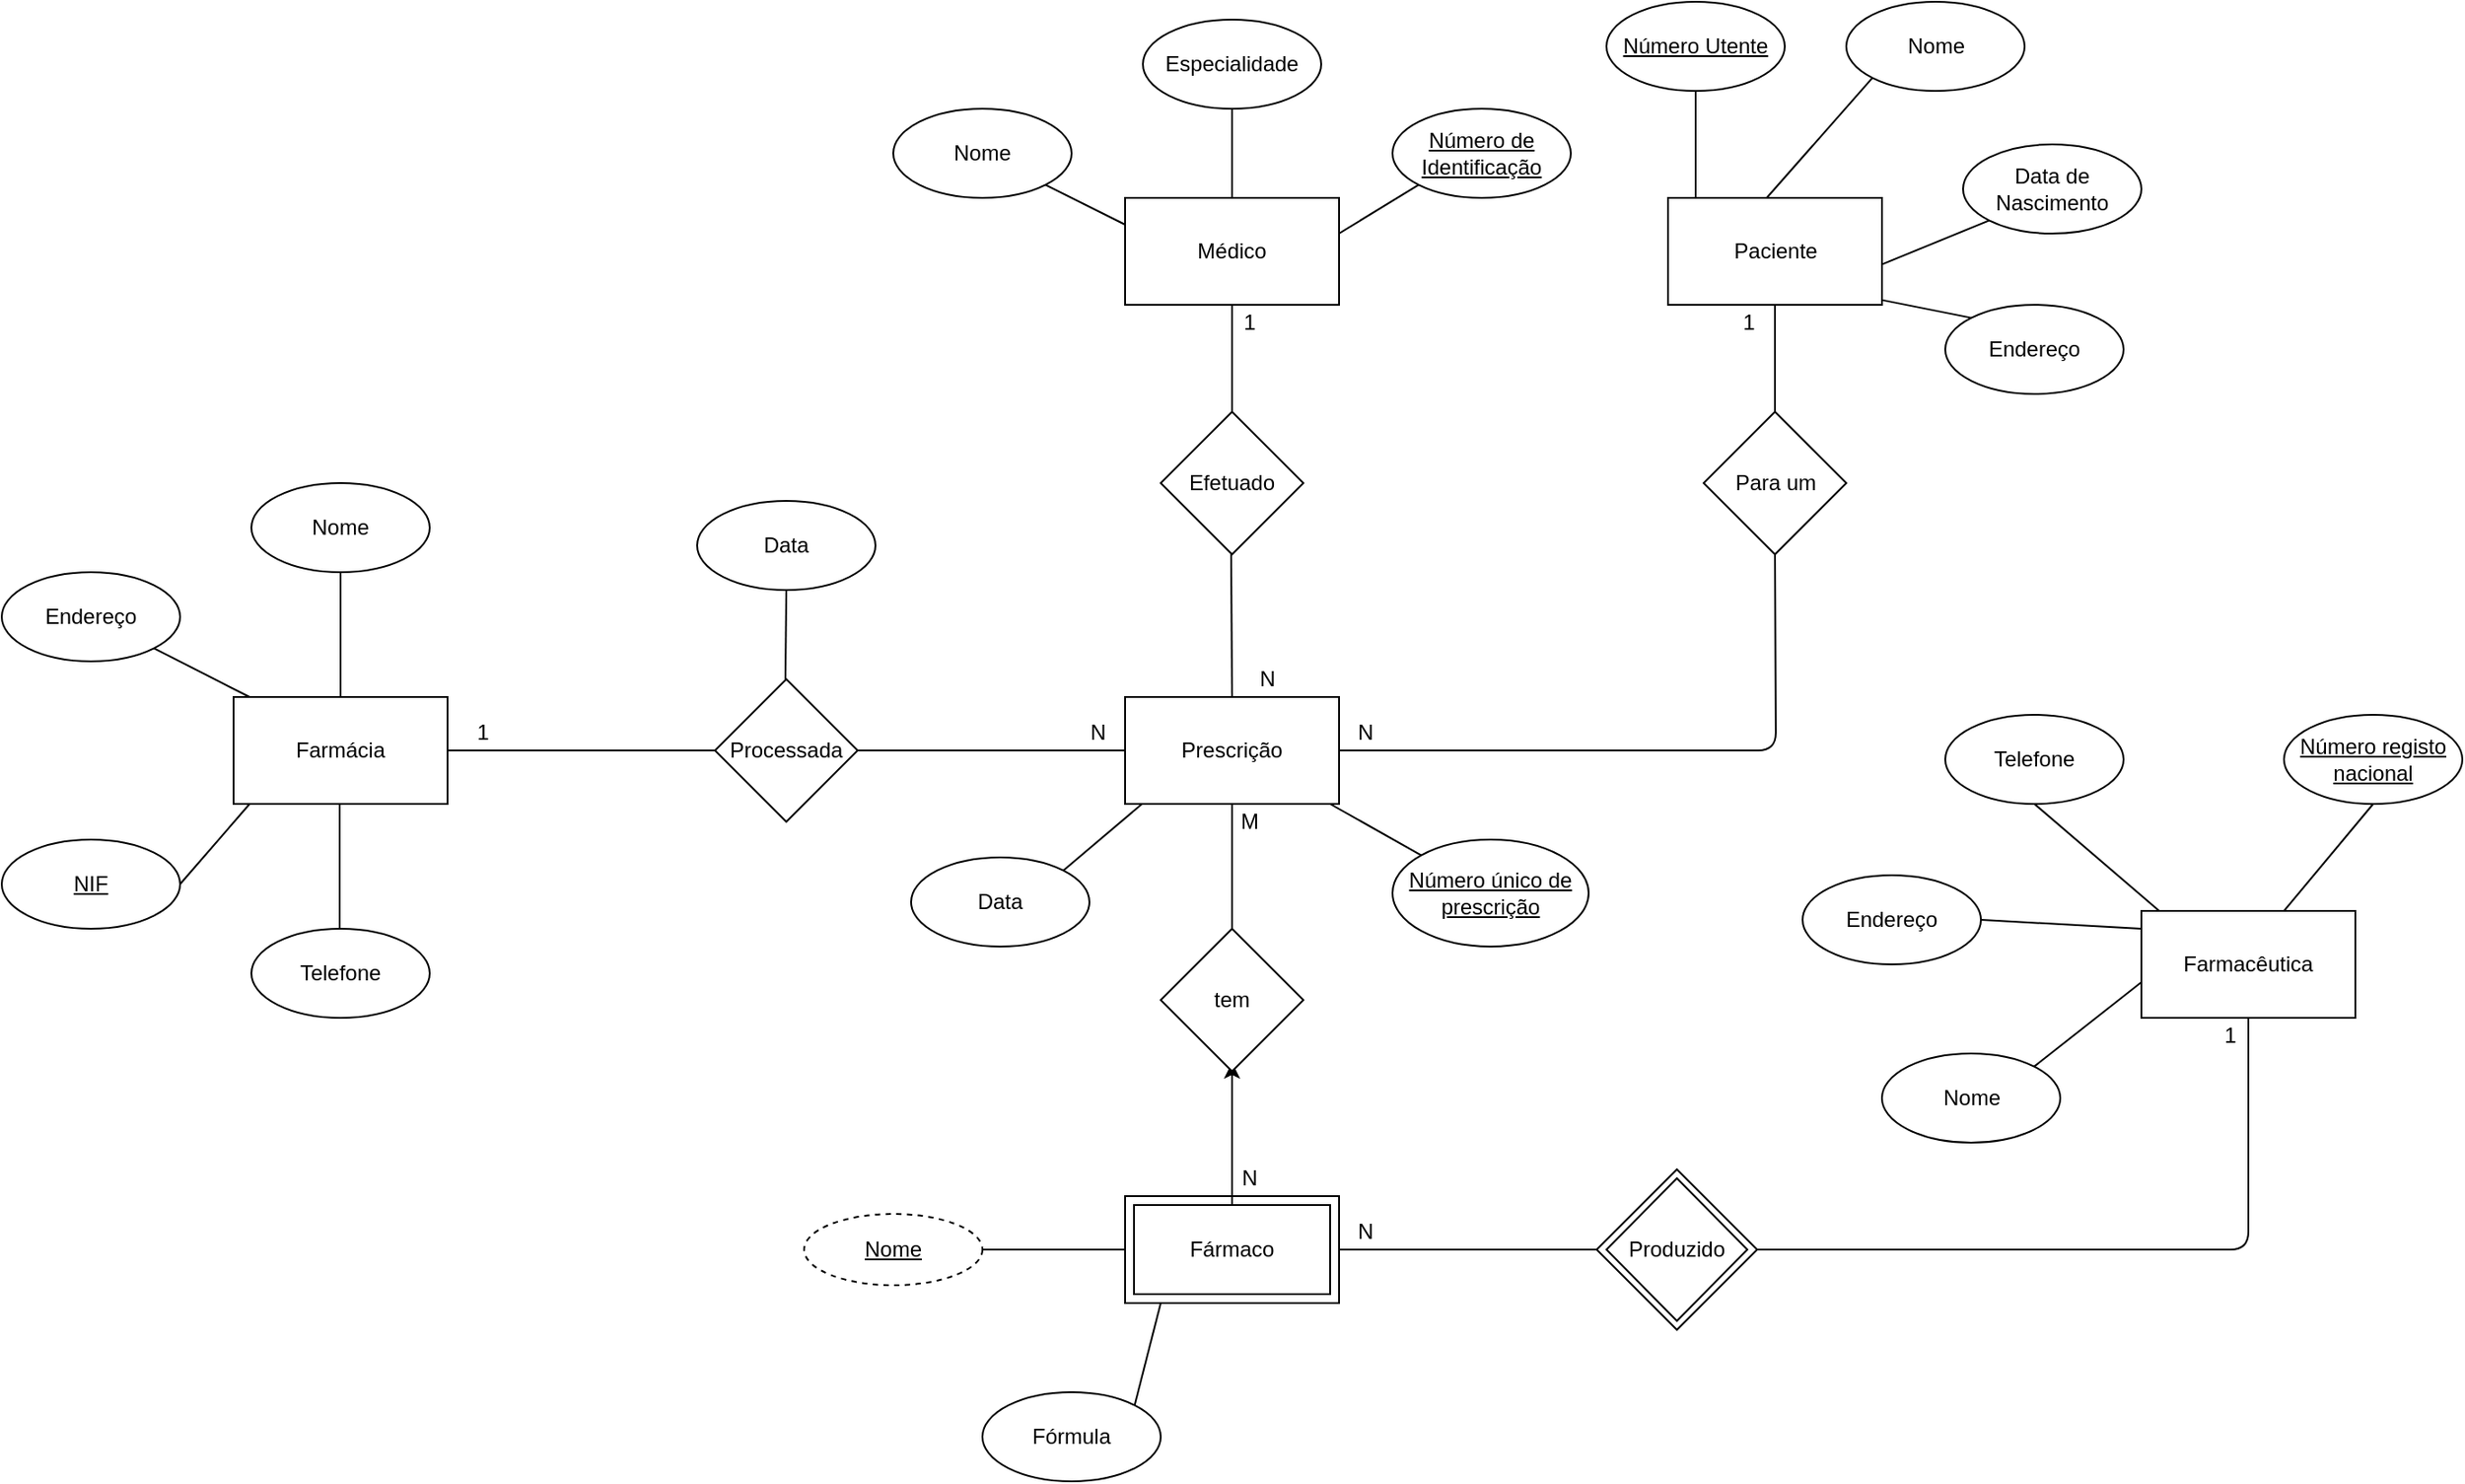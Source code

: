 <mxfile version="12.8.2"><diagram id="C5RBs43oDa-KdzZeNtuy" name="Page-1"><mxGraphModel dx="1897" dy="2467" grid="1" gridSize="10" guides="1" tooltips="1" connect="1" arrows="1" fold="1" page="1" pageScale="1" pageWidth="827" pageHeight="1169" math="0" shadow="0"><root><mxCell id="WIyWlLk6GJQsqaUBKTNV-0"/><mxCell id="WIyWlLk6GJQsqaUBKTNV-1" parent="WIyWlLk6GJQsqaUBKTNV-0"/><mxCell id="dhPB-NhiRPBDBfRaHhW--12" value="" style="rhombus;whiteSpace=wrap;html=1;" parent="WIyWlLk6GJQsqaUBKTNV-1" vertex="1"><mxGeometry x="594.5" y="635" width="90" height="90" as="geometry"/></mxCell><mxCell id="dhPB-NhiRPBDBfRaHhW--8" value="" style="rounded=0;whiteSpace=wrap;html=1;" parent="WIyWlLk6GJQsqaUBKTNV-1" vertex="1"><mxGeometry x="330" y="650" width="120" height="60" as="geometry"/></mxCell><mxCell id="jXaq-jcEUYS-jCyz0ySM-2" value="" style="edgeStyle=orthogonalEdgeStyle;rounded=0;orthogonalLoop=1;jettySize=auto;html=1;" edge="1" parent="WIyWlLk6GJQsqaUBKTNV-1" source="dhPB-NhiRPBDBfRaHhW--10"><mxGeometry relative="1" as="geometry"><mxPoint x="390" y="575" as="targetPoint"/></mxGeometry></mxCell><mxCell id="dhPB-NhiRPBDBfRaHhW--10" value="Fármaco" style="rounded=0;whiteSpace=wrap;html=1;" parent="WIyWlLk6GJQsqaUBKTNV-1" vertex="1"><mxGeometry x="335" y="655" width="110" height="50" as="geometry"/></mxCell><mxCell id="dhPB-NhiRPBDBfRaHhW--0" value="Médico" style="rounded=0;whiteSpace=wrap;html=1;" parent="WIyWlLk6GJQsqaUBKTNV-1" vertex="1"><mxGeometry x="330" y="90" width="120" height="60" as="geometry"/></mxCell><mxCell id="dhPB-NhiRPBDBfRaHhW--1" value="Efetuado" style="rhombus;whiteSpace=wrap;html=1;" parent="WIyWlLk6GJQsqaUBKTNV-1" vertex="1"><mxGeometry x="350" y="210" width="80" height="80" as="geometry"/></mxCell><mxCell id="dhPB-NhiRPBDBfRaHhW--2" value="" style="endArrow=none;html=1;exitX=0.5;exitY=0;exitDx=0;exitDy=0;" parent="WIyWlLk6GJQsqaUBKTNV-1" source="dhPB-NhiRPBDBfRaHhW--1" edge="1"><mxGeometry width="50" height="50" relative="1" as="geometry"><mxPoint x="340" y="200" as="sourcePoint"/><mxPoint x="390" y="150" as="targetPoint"/></mxGeometry></mxCell><mxCell id="dhPB-NhiRPBDBfRaHhW--4" value="Prescrição" style="rounded=0;whiteSpace=wrap;html=1;" parent="WIyWlLk6GJQsqaUBKTNV-1" vertex="1"><mxGeometry x="330" y="370" width="120" height="60" as="geometry"/></mxCell><mxCell id="dhPB-NhiRPBDBfRaHhW--5" value="" style="endArrow=none;html=1;exitX=0.5;exitY=0;exitDx=0;exitDy=0;" parent="WIyWlLk6GJQsqaUBKTNV-1" source="dhPB-NhiRPBDBfRaHhW--4" edge="1"><mxGeometry width="50" height="50" relative="1" as="geometry"><mxPoint x="389.5" y="350" as="sourcePoint"/><mxPoint x="389.5" y="290" as="targetPoint"/></mxGeometry></mxCell><mxCell id="dhPB-NhiRPBDBfRaHhW--6" value="tem" style="rhombus;whiteSpace=wrap;html=1;" parent="WIyWlLk6GJQsqaUBKTNV-1" vertex="1"><mxGeometry x="350" y="500" width="80" height="80" as="geometry"/></mxCell><mxCell id="dhPB-NhiRPBDBfRaHhW--7" value="" style="endArrow=none;html=1;exitX=0.5;exitY=0;exitDx=0;exitDy=0;" parent="WIyWlLk6GJQsqaUBKTNV-1" source="dhPB-NhiRPBDBfRaHhW--6" edge="1"><mxGeometry width="50" height="50" relative="1" as="geometry"><mxPoint x="340" y="480" as="sourcePoint"/><mxPoint x="390" y="430" as="targetPoint"/></mxGeometry></mxCell><mxCell id="dhPB-NhiRPBDBfRaHhW--9" value="" style="endArrow=none;html=1;exitX=0.5;exitY=0;exitDx=0;exitDy=0;" parent="WIyWlLk6GJQsqaUBKTNV-1" source="dhPB-NhiRPBDBfRaHhW--8" edge="1"><mxGeometry width="50" height="50" relative="1" as="geometry"><mxPoint x="340" y="630" as="sourcePoint"/><mxPoint x="390" y="580" as="targetPoint"/></mxGeometry></mxCell><mxCell id="dhPB-NhiRPBDBfRaHhW--11" value="Produzido" style="rhombus;whiteSpace=wrap;html=1;" parent="WIyWlLk6GJQsqaUBKTNV-1" vertex="1"><mxGeometry x="600" y="640" width="79" height="80" as="geometry"/></mxCell><mxCell id="dhPB-NhiRPBDBfRaHhW--15" value="" style="endArrow=none;html=1;entryX=0;entryY=0.5;entryDx=0;entryDy=0;exitX=1;exitY=0.5;exitDx=0;exitDy=0;" parent="WIyWlLk6GJQsqaUBKTNV-1" source="dhPB-NhiRPBDBfRaHhW--8" target="dhPB-NhiRPBDBfRaHhW--12" edge="1"><mxGeometry width="50" height="50" relative="1" as="geometry"><mxPoint x="430" y="540" as="sourcePoint"/><mxPoint x="480" y="490" as="targetPoint"/></mxGeometry></mxCell><mxCell id="dhPB-NhiRPBDBfRaHhW--16" value="Farmacêutica" style="rounded=0;whiteSpace=wrap;html=1;" parent="WIyWlLk6GJQsqaUBKTNV-1" vertex="1"><mxGeometry x="900" y="490" width="120" height="60" as="geometry"/></mxCell><mxCell id="dhPB-NhiRPBDBfRaHhW--17" value="" style="endArrow=none;html=1;entryX=0.5;entryY=1;entryDx=0;entryDy=0;exitX=1;exitY=0.5;exitDx=0;exitDy=0;" parent="WIyWlLk6GJQsqaUBKTNV-1" source="dhPB-NhiRPBDBfRaHhW--12" target="dhPB-NhiRPBDBfRaHhW--16" edge="1"><mxGeometry width="50" height="50" relative="1" as="geometry"><mxPoint x="634.5" y="540" as="sourcePoint"/><mxPoint x="684.5" y="490" as="targetPoint"/><Array as="points"><mxPoint x="960" y="680"/></Array></mxGeometry></mxCell><mxCell id="dhPB-NhiRPBDBfRaHhW--18" value="Paciente" style="rounded=0;whiteSpace=wrap;html=1;" parent="WIyWlLk6GJQsqaUBKTNV-1" vertex="1"><mxGeometry x="634.5" y="90" width="120" height="60" as="geometry"/></mxCell><mxCell id="dhPB-NhiRPBDBfRaHhW--22" value="Para um" style="rhombus;whiteSpace=wrap;html=1;" parent="WIyWlLk6GJQsqaUBKTNV-1" vertex="1"><mxGeometry x="654.5" y="210" width="80" height="80" as="geometry"/></mxCell><mxCell id="dhPB-NhiRPBDBfRaHhW--24" value="" style="endArrow=none;html=1;entryX=0.5;entryY=1;entryDx=0;entryDy=0;" parent="WIyWlLk6GJQsqaUBKTNV-1" target="dhPB-NhiRPBDBfRaHhW--22" edge="1"><mxGeometry width="50" height="50" relative="1" as="geometry"><mxPoint x="450" y="400" as="sourcePoint"/><mxPoint x="500" y="350" as="targetPoint"/><Array as="points"><mxPoint x="695" y="400"/></Array></mxGeometry></mxCell><mxCell id="dhPB-NhiRPBDBfRaHhW--25" value="" style="endArrow=none;html=1;exitX=0.5;exitY=0;exitDx=0;exitDy=0;entryX=0.5;entryY=1;entryDx=0;entryDy=0;" parent="WIyWlLk6GJQsqaUBKTNV-1" source="dhPB-NhiRPBDBfRaHhW--22" target="dhPB-NhiRPBDBfRaHhW--18" edge="1"><mxGeometry width="50" height="50" relative="1" as="geometry"><mxPoint x="640" y="200" as="sourcePoint"/><mxPoint x="690" y="150" as="targetPoint"/></mxGeometry></mxCell><mxCell id="dhPB-NhiRPBDBfRaHhW--26" value="Processada" style="rhombus;whiteSpace=wrap;html=1;" parent="WIyWlLk6GJQsqaUBKTNV-1" vertex="1"><mxGeometry x="100" y="360" width="80" height="80" as="geometry"/></mxCell><mxCell id="dhPB-NhiRPBDBfRaHhW--27" value="" style="endArrow=none;html=1;exitX=1;exitY=0.5;exitDx=0;exitDy=0;" parent="WIyWlLk6GJQsqaUBKTNV-1" source="dhPB-NhiRPBDBfRaHhW--26" edge="1"><mxGeometry width="50" height="50" relative="1" as="geometry"><mxPoint x="280" y="450" as="sourcePoint"/><mxPoint x="330" y="400" as="targetPoint"/></mxGeometry></mxCell><mxCell id="dhPB-NhiRPBDBfRaHhW--29" value="Farmácia" style="rounded=0;whiteSpace=wrap;html=1;" parent="WIyWlLk6GJQsqaUBKTNV-1" vertex="1"><mxGeometry x="-170" y="370" width="120" height="60" as="geometry"/></mxCell><mxCell id="dhPB-NhiRPBDBfRaHhW--30" value="" style="endArrow=none;html=1;exitX=1;exitY=0.5;exitDx=0;exitDy=0;" parent="WIyWlLk6GJQsqaUBKTNV-1" source="dhPB-NhiRPBDBfRaHhW--29" edge="1"><mxGeometry width="50" height="50" relative="1" as="geometry"><mxPoint x="50" y="450" as="sourcePoint"/><mxPoint x="100" y="400" as="targetPoint"/></mxGeometry></mxCell><mxCell id="dhPB-NhiRPBDBfRaHhW--31" value="Nome" style="ellipse;whiteSpace=wrap;html=1;" parent="WIyWlLk6GJQsqaUBKTNV-1" vertex="1"><mxGeometry x="200" y="40" width="100" height="50" as="geometry"/></mxCell><mxCell id="dhPB-NhiRPBDBfRaHhW--32" value="Especialidade" style="ellipse;whiteSpace=wrap;html=1;" parent="WIyWlLk6GJQsqaUBKTNV-1" vertex="1"><mxGeometry x="340" y="-10" width="100" height="50" as="geometry"/></mxCell><mxCell id="dhPB-NhiRPBDBfRaHhW--33" value="&lt;u&gt;Número de Identificação&lt;/u&gt;" style="ellipse;whiteSpace=wrap;html=1;" parent="WIyWlLk6GJQsqaUBKTNV-1" vertex="1"><mxGeometry x="480" y="40" width="100" height="50" as="geometry"/></mxCell><mxCell id="dhPB-NhiRPBDBfRaHhW--34" value="" style="endArrow=none;html=1;entryX=0.5;entryY=1;entryDx=0;entryDy=0;exitX=0.5;exitY=0;exitDx=0;exitDy=0;" parent="WIyWlLk6GJQsqaUBKTNV-1" source="dhPB-NhiRPBDBfRaHhW--0" target="dhPB-NhiRPBDBfRaHhW--32" edge="1"><mxGeometry width="50" height="50" relative="1" as="geometry"><mxPoint x="389" y="90" as="sourcePoint"/><mxPoint x="439" y="40" as="targetPoint"/></mxGeometry></mxCell><mxCell id="dhPB-NhiRPBDBfRaHhW--35" value="" style="endArrow=none;html=1;entryX=1;entryY=1;entryDx=0;entryDy=0;exitX=0;exitY=0.25;exitDx=0;exitDy=0;" parent="WIyWlLk6GJQsqaUBKTNV-1" source="dhPB-NhiRPBDBfRaHhW--0" target="dhPB-NhiRPBDBfRaHhW--31" edge="1"><mxGeometry width="50" height="50" relative="1" as="geometry"><mxPoint x="340" y="90" as="sourcePoint"/><mxPoint x="340" y="40" as="targetPoint"/></mxGeometry></mxCell><mxCell id="dhPB-NhiRPBDBfRaHhW--36" value="" style="endArrow=none;html=1;exitX=0.5;exitY=0;exitDx=0;exitDy=0;entryX=0;entryY=1;entryDx=0;entryDy=0;" parent="WIyWlLk6GJQsqaUBKTNV-1" target="dhPB-NhiRPBDBfRaHhW--33" edge="1"><mxGeometry width="50" height="50" relative="1" as="geometry"><mxPoint x="450" y="110" as="sourcePoint"/><mxPoint x="460" y="70" as="targetPoint"/></mxGeometry></mxCell><mxCell id="dhPB-NhiRPBDBfRaHhW--37" value="" style="endArrow=none;html=1;entryX=0.5;entryY=1;entryDx=0;entryDy=0;exitX=0.5;exitY=0;exitDx=0;exitDy=0;" parent="WIyWlLk6GJQsqaUBKTNV-1" target="dhPB-NhiRPBDBfRaHhW--38" edge="1"><mxGeometry width="50" height="50" relative="1" as="geometry"><mxPoint x="139.5" y="360" as="sourcePoint"/><mxPoint x="139.5" y="310" as="targetPoint"/></mxGeometry></mxCell><mxCell id="dhPB-NhiRPBDBfRaHhW--38" value="Data" style="ellipse;whiteSpace=wrap;html=1;" parent="WIyWlLk6GJQsqaUBKTNV-1" vertex="1"><mxGeometry x="90" y="260" width="100" height="50" as="geometry"/></mxCell><mxCell id="dhPB-NhiRPBDBfRaHhW--39" value="Telefone" style="ellipse;whiteSpace=wrap;html=1;" parent="WIyWlLk6GJQsqaUBKTNV-1" vertex="1"><mxGeometry x="-160" y="500" width="100" height="50" as="geometry"/></mxCell><mxCell id="dhPB-NhiRPBDBfRaHhW--40" value="&lt;u&gt;NIF&lt;/u&gt;" style="ellipse;whiteSpace=wrap;html=1;" parent="WIyWlLk6GJQsqaUBKTNV-1" vertex="1"><mxGeometry x="-300" y="450" width="100" height="50" as="geometry"/></mxCell><mxCell id="dhPB-NhiRPBDBfRaHhW--41" value="Endereço" style="ellipse;whiteSpace=wrap;html=1;" parent="WIyWlLk6GJQsqaUBKTNV-1" vertex="1"><mxGeometry x="-300" y="300" width="100" height="50" as="geometry"/></mxCell><mxCell id="dhPB-NhiRPBDBfRaHhW--42" value="Nome" style="ellipse;whiteSpace=wrap;html=1;" parent="WIyWlLk6GJQsqaUBKTNV-1" vertex="1"><mxGeometry x="-160" y="250" width="100" height="50" as="geometry"/></mxCell><mxCell id="dhPB-NhiRPBDBfRaHhW--43" value="" style="endArrow=none;html=1;entryX=0.5;entryY=1;entryDx=0;entryDy=0;" parent="WIyWlLk6GJQsqaUBKTNV-1" target="dhPB-NhiRPBDBfRaHhW--42" edge="1"><mxGeometry width="50" height="50" relative="1" as="geometry"><mxPoint x="-110" y="370" as="sourcePoint"/><mxPoint x="-60" y="320" as="targetPoint"/></mxGeometry></mxCell><mxCell id="dhPB-NhiRPBDBfRaHhW--44" value="" style="endArrow=none;html=1;entryX=1;entryY=1;entryDx=0;entryDy=0;" parent="WIyWlLk6GJQsqaUBKTNV-1" target="dhPB-NhiRPBDBfRaHhW--41" edge="1"><mxGeometry width="50" height="50" relative="1" as="geometry"><mxPoint x="-161" y="370" as="sourcePoint"/><mxPoint x="-161" y="300" as="targetPoint"/></mxGeometry></mxCell><mxCell id="dhPB-NhiRPBDBfRaHhW--45" value="" style="endArrow=none;html=1;entryX=0.5;entryY=1;entryDx=0;entryDy=0;exitX=1;exitY=0.5;exitDx=0;exitDy=0;" parent="WIyWlLk6GJQsqaUBKTNV-1" source="dhPB-NhiRPBDBfRaHhW--40" edge="1"><mxGeometry width="50" height="50" relative="1" as="geometry"><mxPoint x="-161" y="500" as="sourcePoint"/><mxPoint x="-161" y="430" as="targetPoint"/></mxGeometry></mxCell><mxCell id="dhPB-NhiRPBDBfRaHhW--46" value="" style="endArrow=none;html=1;entryX=0.5;entryY=1;entryDx=0;entryDy=0;" parent="WIyWlLk6GJQsqaUBKTNV-1" edge="1"><mxGeometry width="50" height="50" relative="1" as="geometry"><mxPoint x="-110.5" y="500" as="sourcePoint"/><mxPoint x="-110.5" y="430" as="targetPoint"/></mxGeometry></mxCell><mxCell id="dhPB-NhiRPBDBfRaHhW--47" value="Data" style="ellipse;whiteSpace=wrap;html=1;" parent="WIyWlLk6GJQsqaUBKTNV-1" vertex="1"><mxGeometry x="210" y="460" width="100" height="50" as="geometry"/></mxCell><mxCell id="dhPB-NhiRPBDBfRaHhW--48" value="" style="endArrow=none;html=1;entryX=0.5;entryY=1;entryDx=0;entryDy=0;exitX=1;exitY=0;exitDx=0;exitDy=0;" parent="WIyWlLk6GJQsqaUBKTNV-1" source="dhPB-NhiRPBDBfRaHhW--47" edge="1"><mxGeometry width="50" height="50" relative="1" as="geometry"><mxPoint x="339" y="480" as="sourcePoint"/><mxPoint x="339.5" y="430" as="targetPoint"/></mxGeometry></mxCell><mxCell id="dhPB-NhiRPBDBfRaHhW--49" value="&lt;u&gt;Número único de prescrição&lt;/u&gt;" style="ellipse;whiteSpace=wrap;html=1;" parent="WIyWlLk6GJQsqaUBKTNV-1" vertex="1"><mxGeometry x="480" y="450" width="110" height="60" as="geometry"/></mxCell><mxCell id="dhPB-NhiRPBDBfRaHhW--50" value="" style="endArrow=none;html=1;entryX=0.5;entryY=1;entryDx=0;entryDy=0;exitX=0;exitY=0;exitDx=0;exitDy=0;" parent="WIyWlLk6GJQsqaUBKTNV-1" source="dhPB-NhiRPBDBfRaHhW--49" edge="1"><mxGeometry width="50" height="50" relative="1" as="geometry"><mxPoint x="400.855" y="467.322" as="sourcePoint"/><mxPoint x="445" y="430" as="targetPoint"/></mxGeometry></mxCell><mxCell id="dhPB-NhiRPBDBfRaHhW--51" value="Endereço" style="ellipse;whiteSpace=wrap;html=1;" parent="WIyWlLk6GJQsqaUBKTNV-1" vertex="1"><mxGeometry x="790" y="150" width="100" height="50" as="geometry"/></mxCell><mxCell id="dhPB-NhiRPBDBfRaHhW--52" value="Data de Nascimento" style="ellipse;whiteSpace=wrap;html=1;" parent="WIyWlLk6GJQsqaUBKTNV-1" vertex="1"><mxGeometry x="800" y="60" width="100" height="50" as="geometry"/></mxCell><mxCell id="dhPB-NhiRPBDBfRaHhW--53" value="Nome" style="ellipse;whiteSpace=wrap;html=1;" parent="WIyWlLk6GJQsqaUBKTNV-1" vertex="1"><mxGeometry x="734.5" y="-20" width="100" height="50" as="geometry"/></mxCell><mxCell id="dhPB-NhiRPBDBfRaHhW--54" value="&lt;u&gt;Número Utente&lt;/u&gt;" style="ellipse;whiteSpace=wrap;html=1;" parent="WIyWlLk6GJQsqaUBKTNV-1" vertex="1"><mxGeometry x="600" y="-20" width="100" height="50" as="geometry"/></mxCell><mxCell id="dhPB-NhiRPBDBfRaHhW--55" value="" style="endArrow=none;html=1;exitX=0.5;exitY=0;exitDx=0;exitDy=0;entryX=0;entryY=0;entryDx=0;entryDy=0;" parent="WIyWlLk6GJQsqaUBKTNV-1" target="dhPB-NhiRPBDBfRaHhW--51" edge="1"><mxGeometry width="50" height="50" relative="1" as="geometry"><mxPoint x="754.5" y="147.32" as="sourcePoint"/><mxPoint x="799.145" y="119.998" as="targetPoint"/></mxGeometry></mxCell><mxCell id="dhPB-NhiRPBDBfRaHhW--56" value="" style="endArrow=none;html=1;exitX=0.5;exitY=0;exitDx=0;exitDy=0;entryX=0;entryY=1;entryDx=0;entryDy=0;" parent="WIyWlLk6GJQsqaUBKTNV-1" target="dhPB-NhiRPBDBfRaHhW--52" edge="1"><mxGeometry width="50" height="50" relative="1" as="geometry"><mxPoint x="754.5" y="127.32" as="sourcePoint"/><mxPoint x="799.145" y="99.998" as="targetPoint"/></mxGeometry></mxCell><mxCell id="dhPB-NhiRPBDBfRaHhW--57" value="" style="endArrow=none;html=1;exitX=0.5;exitY=0;exitDx=0;exitDy=0;entryX=0;entryY=1;entryDx=0;entryDy=0;" parent="WIyWlLk6GJQsqaUBKTNV-1" target="dhPB-NhiRPBDBfRaHhW--53" edge="1"><mxGeometry width="50" height="50" relative="1" as="geometry"><mxPoint x="689.86" y="90" as="sourcePoint"/><mxPoint x="734.505" y="62.678" as="targetPoint"/></mxGeometry></mxCell><mxCell id="dhPB-NhiRPBDBfRaHhW--58" value="" style="endArrow=none;html=1;exitX=0.5;exitY=0;exitDx=0;exitDy=0;entryX=0.5;entryY=1;entryDx=0;entryDy=0;" parent="WIyWlLk6GJQsqaUBKTNV-1" target="dhPB-NhiRPBDBfRaHhW--54" edge="1"><mxGeometry width="50" height="50" relative="1" as="geometry"><mxPoint x="650" y="90" as="sourcePoint"/><mxPoint x="694.645" y="62.678" as="targetPoint"/></mxGeometry></mxCell><mxCell id="dhPB-NhiRPBDBfRaHhW--59" value="Fórmula" style="ellipse;whiteSpace=wrap;html=1;" parent="WIyWlLk6GJQsqaUBKTNV-1" vertex="1"><mxGeometry x="250" y="760" width="100" height="50" as="geometry"/></mxCell><mxCell id="dhPB-NhiRPBDBfRaHhW--62" value="" style="endArrow=none;html=1;exitX=1;exitY=0.5;exitDx=0;exitDy=0;entryX=0;entryY=0.5;entryDx=0;entryDy=0;" parent="WIyWlLk6GJQsqaUBKTNV-1" source="jXaq-jcEUYS-jCyz0ySM-0" target="dhPB-NhiRPBDBfRaHhW--8" edge="1"><mxGeometry width="50" height="50" relative="1" as="geometry"><mxPoint x="280" y="725" as="sourcePoint"/><mxPoint x="330" y="675" as="targetPoint"/></mxGeometry></mxCell><mxCell id="dhPB-NhiRPBDBfRaHhW--63" value="" style="endArrow=none;html=1;exitX=1;exitY=0;exitDx=0;exitDy=0;" parent="WIyWlLk6GJQsqaUBKTNV-1" source="dhPB-NhiRPBDBfRaHhW--59" edge="1"><mxGeometry width="50" height="50" relative="1" as="geometry"><mxPoint x="300" y="760" as="sourcePoint"/><mxPoint x="350" y="710" as="targetPoint"/></mxGeometry></mxCell><mxCell id="dhPB-NhiRPBDBfRaHhW--64" value="&lt;u&gt;Número registo nacional&lt;/u&gt;" style="ellipse;whiteSpace=wrap;html=1;" parent="WIyWlLk6GJQsqaUBKTNV-1" vertex="1"><mxGeometry x="980" y="380" width="100" height="50" as="geometry"/></mxCell><mxCell id="dhPB-NhiRPBDBfRaHhW--65" value="Telefone" style="ellipse;whiteSpace=wrap;html=1;" parent="WIyWlLk6GJQsqaUBKTNV-1" vertex="1"><mxGeometry x="790" y="380" width="100" height="50" as="geometry"/></mxCell><mxCell id="dhPB-NhiRPBDBfRaHhW--66" value="Endereço" style="ellipse;whiteSpace=wrap;html=1;" parent="WIyWlLk6GJQsqaUBKTNV-1" vertex="1"><mxGeometry x="710" y="470" width="100" height="50" as="geometry"/></mxCell><mxCell id="dhPB-NhiRPBDBfRaHhW--67" value="Nome" style="ellipse;whiteSpace=wrap;html=1;" parent="WIyWlLk6GJQsqaUBKTNV-1" vertex="1"><mxGeometry x="754.5" y="570" width="100" height="50" as="geometry"/></mxCell><mxCell id="dhPB-NhiRPBDBfRaHhW--69" value="" style="endArrow=none;html=1;entryX=0.5;entryY=1;entryDx=0;entryDy=0;" parent="WIyWlLk6GJQsqaUBKTNV-1" target="dhPB-NhiRPBDBfRaHhW--64" edge="1"><mxGeometry width="50" height="50" relative="1" as="geometry"><mxPoint x="980" y="490" as="sourcePoint"/><mxPoint x="1030" y="440" as="targetPoint"/></mxGeometry></mxCell><mxCell id="dhPB-NhiRPBDBfRaHhW--70" value="" style="endArrow=none;html=1;entryX=0.5;entryY=1;entryDx=0;entryDy=0;exitX=1;exitY=0;exitDx=0;exitDy=0;" parent="WIyWlLk6GJQsqaUBKTNV-1" source="dhPB-NhiRPBDBfRaHhW--67" edge="1"><mxGeometry width="50" height="50" relative="1" as="geometry"><mxPoint x="850" y="590" as="sourcePoint"/><mxPoint x="900" y="530" as="targetPoint"/></mxGeometry></mxCell><mxCell id="dhPB-NhiRPBDBfRaHhW--71" value="" style="endArrow=none;html=1;entryX=0.5;entryY=1;entryDx=0;entryDy=0;exitX=1;exitY=0.5;exitDx=0;exitDy=0;" parent="WIyWlLk6GJQsqaUBKTNV-1" source="dhPB-NhiRPBDBfRaHhW--66" edge="1"><mxGeometry width="50" height="50" relative="1" as="geometry"><mxPoint x="850" y="560" as="sourcePoint"/><mxPoint x="900" y="500" as="targetPoint"/></mxGeometry></mxCell><mxCell id="dhPB-NhiRPBDBfRaHhW--72" value="" style="endArrow=none;html=1;entryX=0.5;entryY=1;entryDx=0;entryDy=0;" parent="WIyWlLk6GJQsqaUBKTNV-1" target="dhPB-NhiRPBDBfRaHhW--65" edge="1"><mxGeometry width="50" height="50" relative="1" as="geometry"><mxPoint x="910" y="490" as="sourcePoint"/><mxPoint x="960" y="430" as="targetPoint"/></mxGeometry></mxCell><mxCell id="dhPB-NhiRPBDBfRaHhW--73" value="M" style="text;html=1;strokeColor=none;fillColor=none;align=center;verticalAlign=middle;whiteSpace=wrap;rounded=0;" parent="WIyWlLk6GJQsqaUBKTNV-1" vertex="1"><mxGeometry x="380" y="430" width="40" height="20" as="geometry"/></mxCell><mxCell id="dhPB-NhiRPBDBfRaHhW--74" value="N" style="text;html=1;strokeColor=none;fillColor=none;align=center;verticalAlign=middle;whiteSpace=wrap;rounded=0;" parent="WIyWlLk6GJQsqaUBKTNV-1" vertex="1"><mxGeometry x="380" y="630" width="40" height="20" as="geometry"/></mxCell><mxCell id="dhPB-NhiRPBDBfRaHhW--75" value="N" style="text;html=1;strokeColor=none;fillColor=none;align=center;verticalAlign=middle;whiteSpace=wrap;rounded=0;" parent="WIyWlLk6GJQsqaUBKTNV-1" vertex="1"><mxGeometry x="445" y="660" width="40" height="20" as="geometry"/></mxCell><mxCell id="dhPB-NhiRPBDBfRaHhW--76" value="1" style="text;html=1;strokeColor=none;fillColor=none;align=center;verticalAlign=middle;whiteSpace=wrap;rounded=0;" parent="WIyWlLk6GJQsqaUBKTNV-1" vertex="1"><mxGeometry x="930" y="550" width="40" height="20" as="geometry"/></mxCell><mxCell id="jXaq-jcEUYS-jCyz0ySM-0" value="&lt;u&gt;Nome&lt;/u&gt;" style="ellipse;whiteSpace=wrap;html=1;align=center;dashed=1;" vertex="1" parent="WIyWlLk6GJQsqaUBKTNV-1"><mxGeometry x="150" y="660" width="100" height="40" as="geometry"/></mxCell><mxCell id="jXaq-jcEUYS-jCyz0ySM-3" value="N" style="text;html=1;strokeColor=none;fillColor=none;align=center;verticalAlign=middle;whiteSpace=wrap;rounded=0;" vertex="1" parent="WIyWlLk6GJQsqaUBKTNV-1"><mxGeometry x="295" y="380" width="40" height="20" as="geometry"/></mxCell><mxCell id="jXaq-jcEUYS-jCyz0ySM-4" value="1" style="text;html=1;strokeColor=none;fillColor=none;align=center;verticalAlign=middle;whiteSpace=wrap;rounded=0;" vertex="1" parent="WIyWlLk6GJQsqaUBKTNV-1"><mxGeometry x="-50" y="380" width="40" height="20" as="geometry"/></mxCell><mxCell id="jXaq-jcEUYS-jCyz0ySM-5" value="N" style="text;html=1;strokeColor=none;fillColor=none;align=center;verticalAlign=middle;whiteSpace=wrap;rounded=0;" vertex="1" parent="WIyWlLk6GJQsqaUBKTNV-1"><mxGeometry x="390" y="350" width="40" height="20" as="geometry"/></mxCell><mxCell id="jXaq-jcEUYS-jCyz0ySM-6" value="1" style="text;html=1;strokeColor=none;fillColor=none;align=center;verticalAlign=middle;whiteSpace=wrap;rounded=0;" vertex="1" parent="WIyWlLk6GJQsqaUBKTNV-1"><mxGeometry x="380" y="150" width="40" height="20" as="geometry"/></mxCell><mxCell id="jXaq-jcEUYS-jCyz0ySM-7" value="N" style="text;html=1;strokeColor=none;fillColor=none;align=center;verticalAlign=middle;whiteSpace=wrap;rounded=0;" vertex="1" parent="WIyWlLk6GJQsqaUBKTNV-1"><mxGeometry x="445" y="380" width="40" height="20" as="geometry"/></mxCell><mxCell id="jXaq-jcEUYS-jCyz0ySM-8" value="1" style="text;html=1;strokeColor=none;fillColor=none;align=center;verticalAlign=middle;whiteSpace=wrap;rounded=0;" vertex="1" parent="WIyWlLk6GJQsqaUBKTNV-1"><mxGeometry x="660" y="150" width="40" height="20" as="geometry"/></mxCell></root></mxGraphModel></diagram></mxfile>